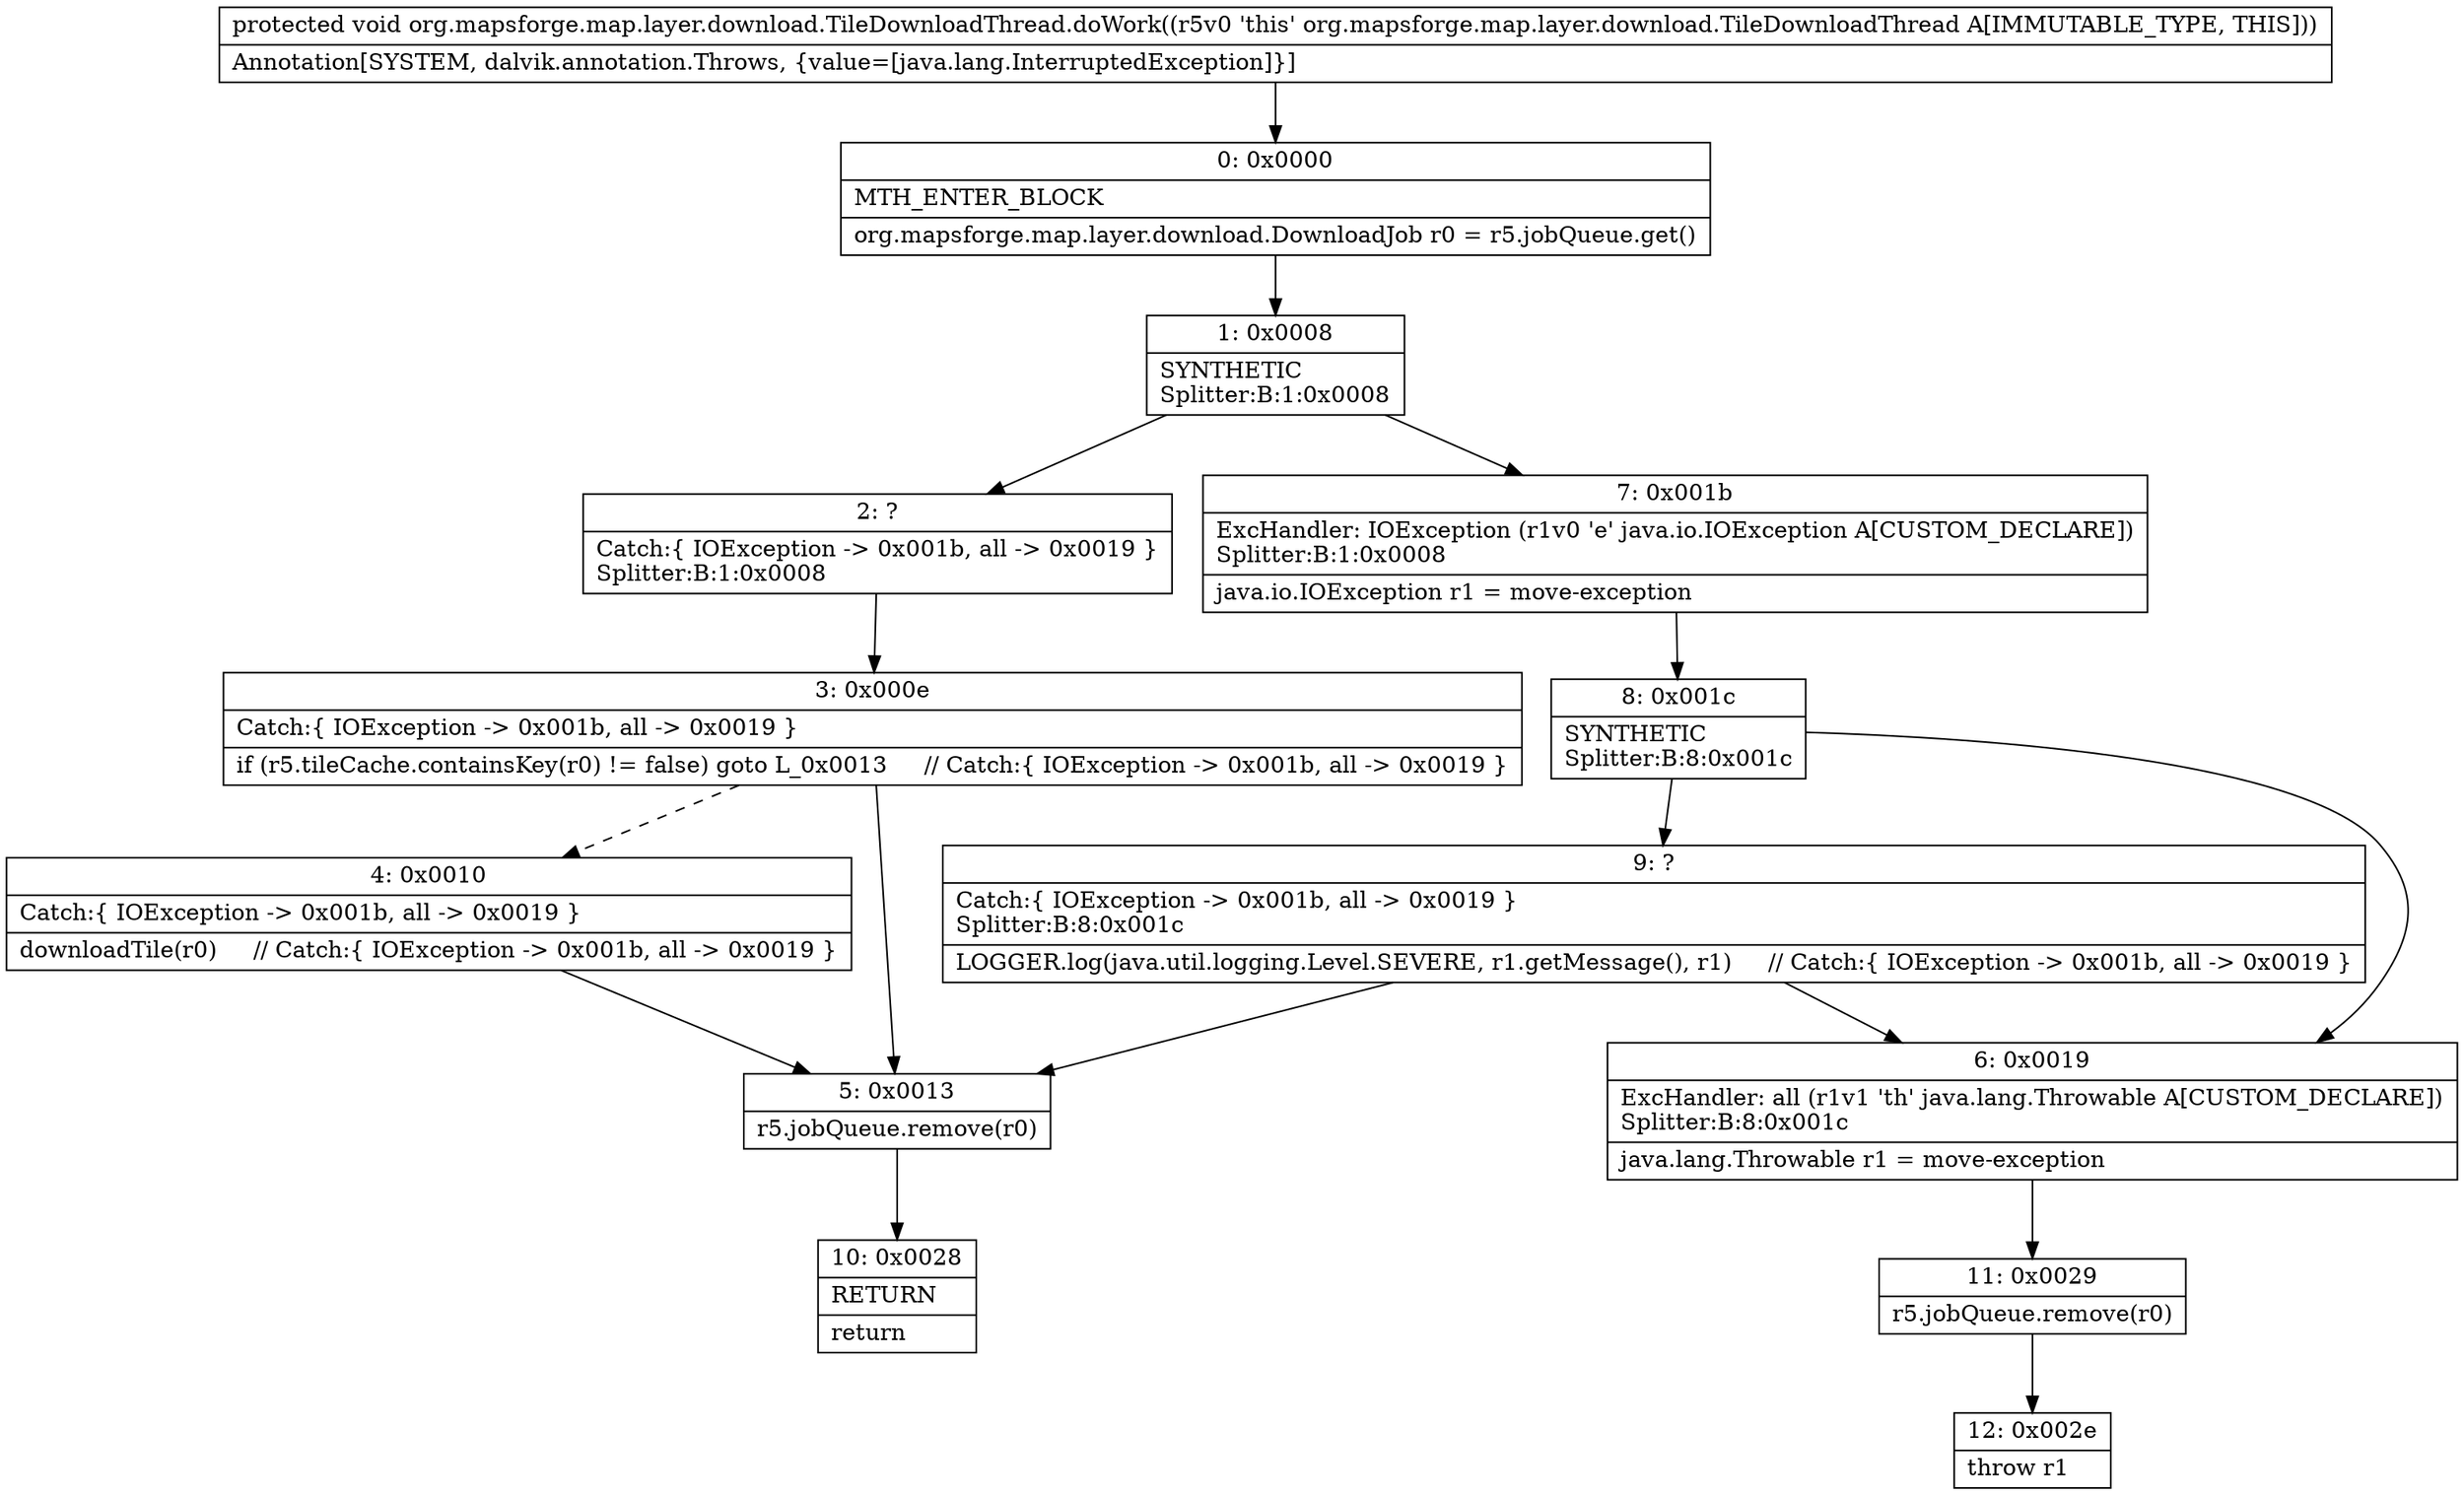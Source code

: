 digraph "CFG fororg.mapsforge.map.layer.download.TileDownloadThread.doWork()V" {
Node_0 [shape=record,label="{0\:\ 0x0000|MTH_ENTER_BLOCK\l|org.mapsforge.map.layer.download.DownloadJob r0 = r5.jobQueue.get()\l}"];
Node_1 [shape=record,label="{1\:\ 0x0008|SYNTHETIC\lSplitter:B:1:0x0008\l}"];
Node_2 [shape=record,label="{2\:\ ?|Catch:\{ IOException \-\> 0x001b, all \-\> 0x0019 \}\lSplitter:B:1:0x0008\l}"];
Node_3 [shape=record,label="{3\:\ 0x000e|Catch:\{ IOException \-\> 0x001b, all \-\> 0x0019 \}\l|if (r5.tileCache.containsKey(r0) != false) goto L_0x0013     \/\/ Catch:\{ IOException \-\> 0x001b, all \-\> 0x0019 \}\l}"];
Node_4 [shape=record,label="{4\:\ 0x0010|Catch:\{ IOException \-\> 0x001b, all \-\> 0x0019 \}\l|downloadTile(r0)     \/\/ Catch:\{ IOException \-\> 0x001b, all \-\> 0x0019 \}\l}"];
Node_5 [shape=record,label="{5\:\ 0x0013|r5.jobQueue.remove(r0)\l}"];
Node_6 [shape=record,label="{6\:\ 0x0019|ExcHandler: all (r1v1 'th' java.lang.Throwable A[CUSTOM_DECLARE])\lSplitter:B:8:0x001c\l|java.lang.Throwable r1 = move\-exception\l}"];
Node_7 [shape=record,label="{7\:\ 0x001b|ExcHandler: IOException (r1v0 'e' java.io.IOException A[CUSTOM_DECLARE])\lSplitter:B:1:0x0008\l|java.io.IOException r1 = move\-exception\l}"];
Node_8 [shape=record,label="{8\:\ 0x001c|SYNTHETIC\lSplitter:B:8:0x001c\l}"];
Node_9 [shape=record,label="{9\:\ ?|Catch:\{ IOException \-\> 0x001b, all \-\> 0x0019 \}\lSplitter:B:8:0x001c\l|LOGGER.log(java.util.logging.Level.SEVERE, r1.getMessage(), r1)     \/\/ Catch:\{ IOException \-\> 0x001b, all \-\> 0x0019 \}\l}"];
Node_10 [shape=record,label="{10\:\ 0x0028|RETURN\l|return\l}"];
Node_11 [shape=record,label="{11\:\ 0x0029|r5.jobQueue.remove(r0)\l}"];
Node_12 [shape=record,label="{12\:\ 0x002e|throw r1\l}"];
MethodNode[shape=record,label="{protected void org.mapsforge.map.layer.download.TileDownloadThread.doWork((r5v0 'this' org.mapsforge.map.layer.download.TileDownloadThread A[IMMUTABLE_TYPE, THIS]))  | Annotation[SYSTEM, dalvik.annotation.Throws, \{value=[java.lang.InterruptedException]\}]\l}"];
MethodNode -> Node_0;
Node_0 -> Node_1;
Node_1 -> Node_2;
Node_1 -> Node_7;
Node_2 -> Node_3;
Node_3 -> Node_4[style=dashed];
Node_3 -> Node_5;
Node_4 -> Node_5;
Node_5 -> Node_10;
Node_6 -> Node_11;
Node_7 -> Node_8;
Node_8 -> Node_9;
Node_8 -> Node_6;
Node_9 -> Node_6;
Node_9 -> Node_5;
Node_11 -> Node_12;
}

